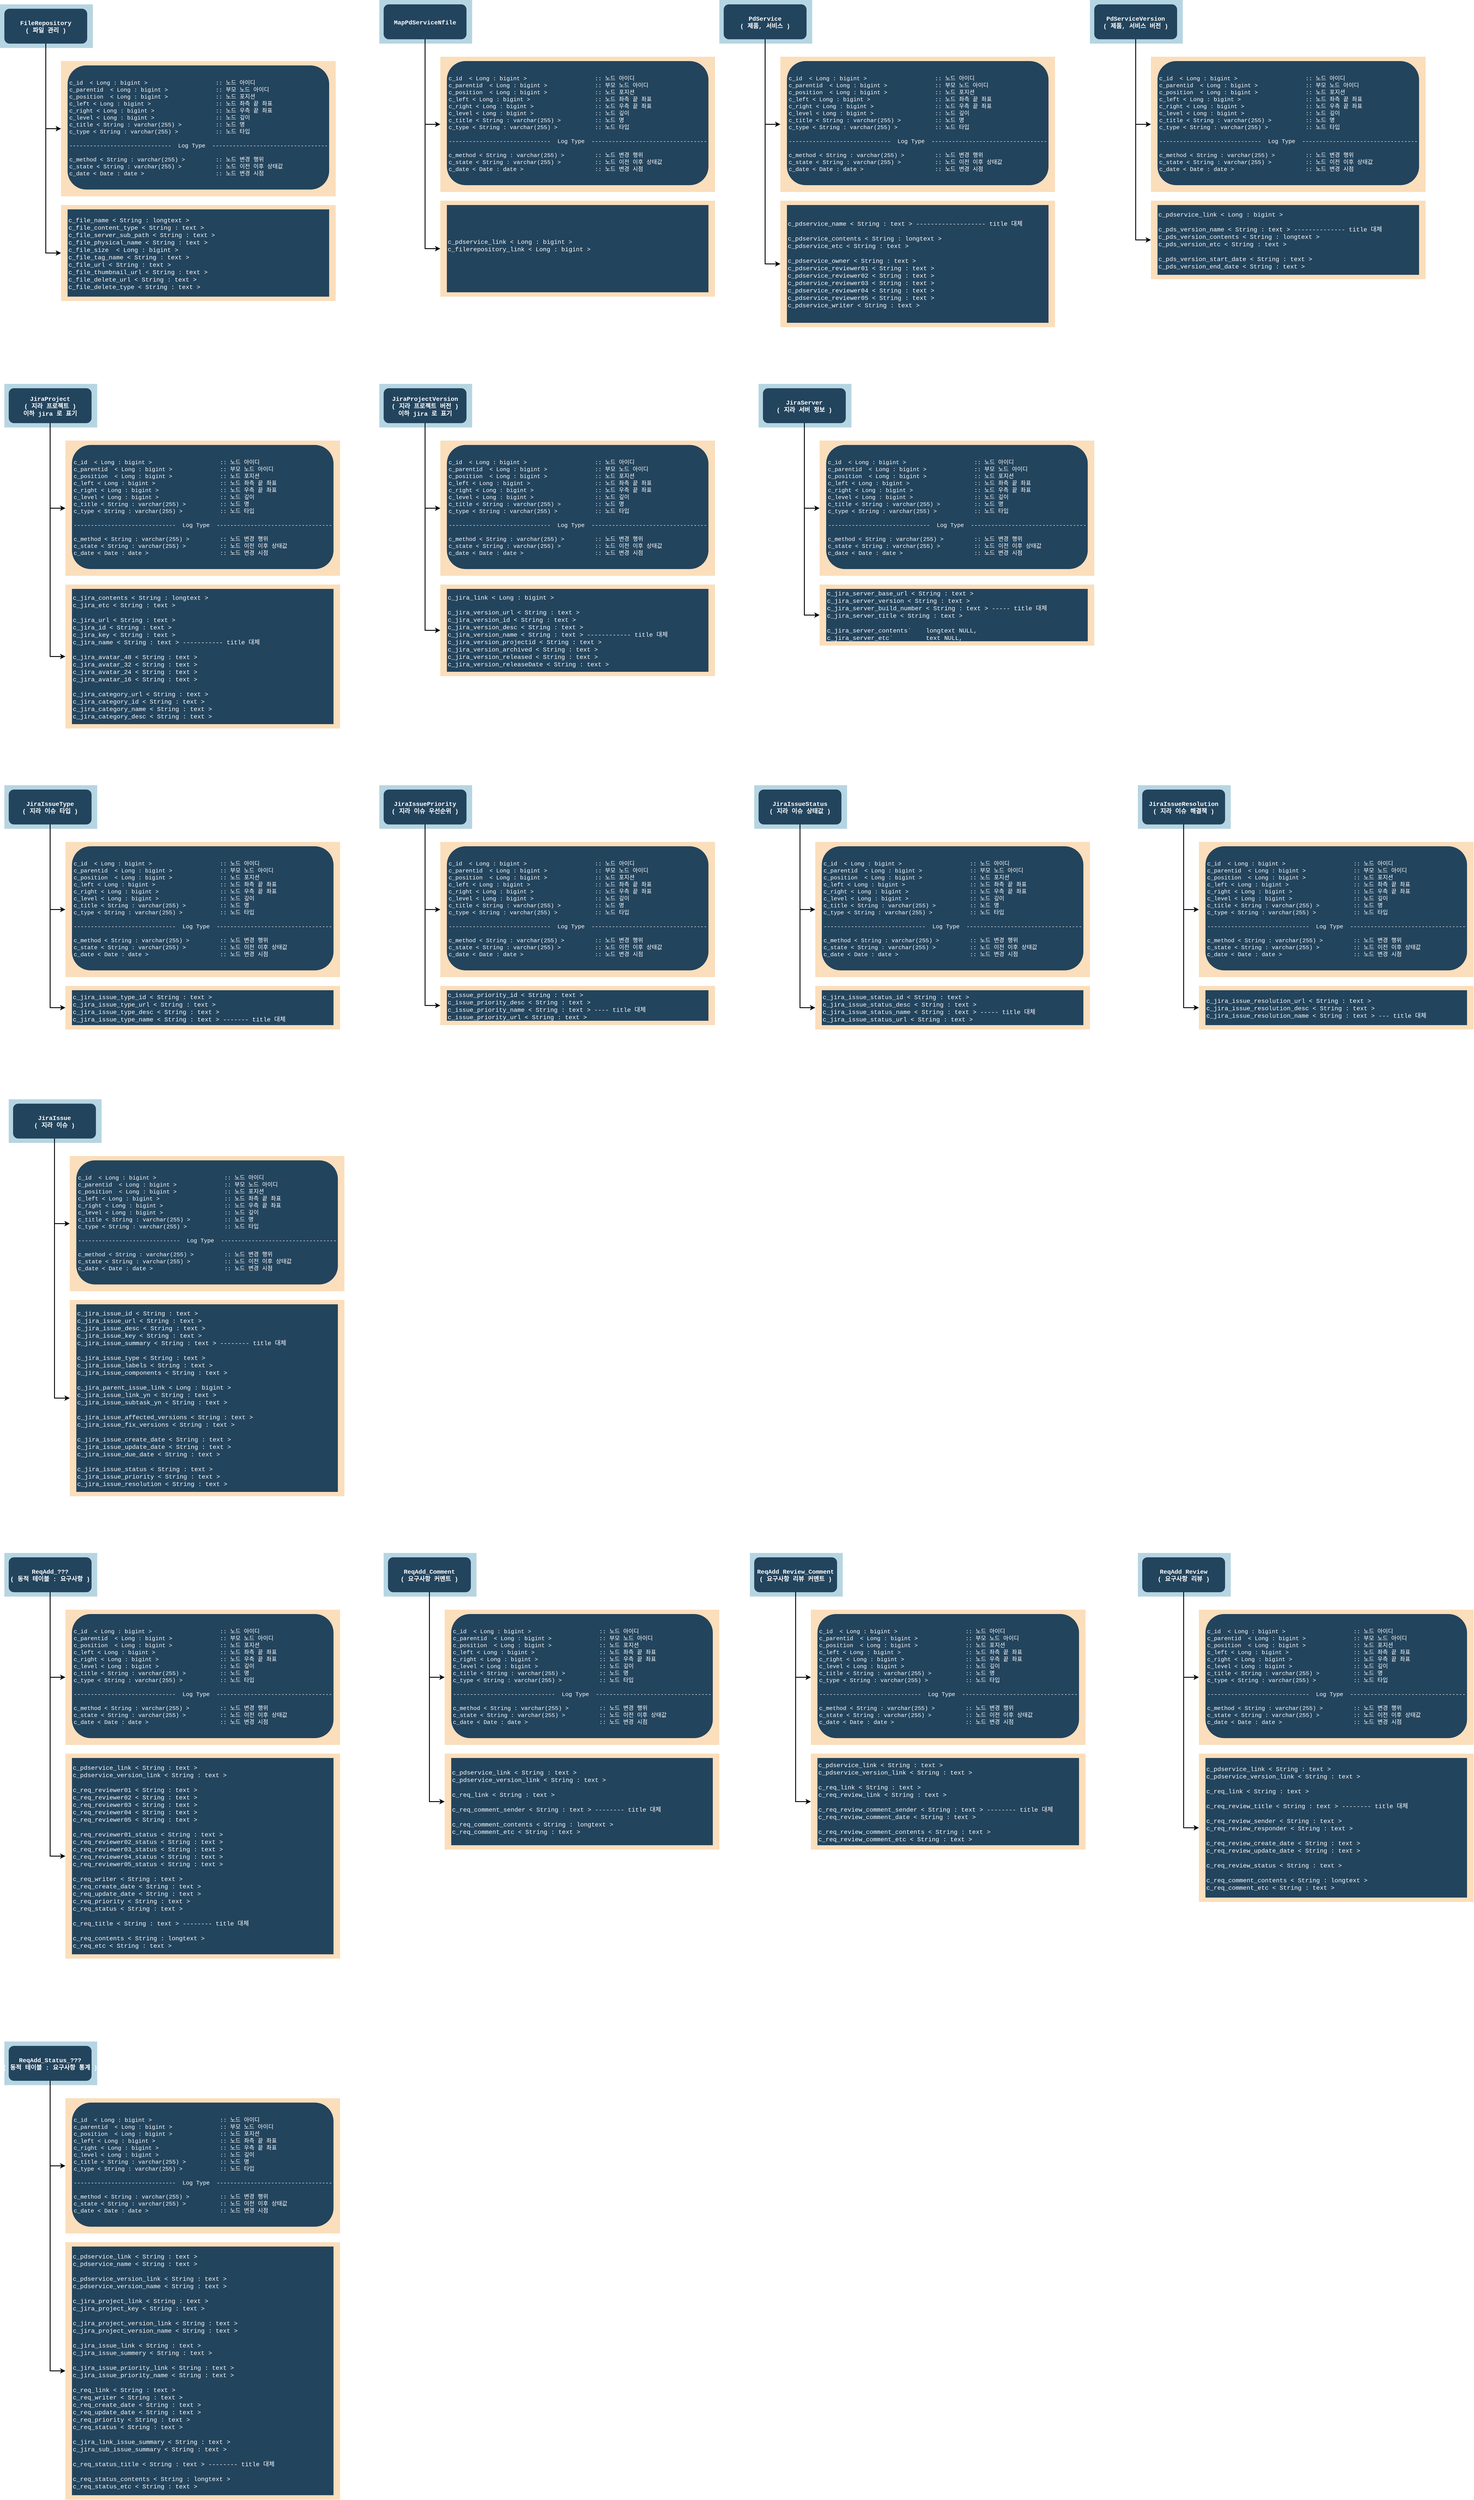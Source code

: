 <mxfile version="20.8.16" type="device"><diagram name="페이지-1" id="RUyc2Q7VVCUn38qS7GnB"><mxGraphModel dx="1899" dy="1319" grid="1" gridSize="10" guides="1" tooltips="1" connect="1" arrows="1" fold="1" page="1" pageScale="1" pageWidth="827" pageHeight="1169" math="0" shadow="0"><root><mxCell id="0"/><mxCell id="1" parent="0"/><mxCell id="3NGBtrKvB-5Wj472oprQ-4" value="" style="fillColor=#10739E;strokeColor=none;opacity=30;fontFamily=Courier New;" parent="1" vertex="1"><mxGeometry x="70" y="210" width="213" height="100" as="geometry"/></mxCell><mxCell id="3NGBtrKvB-5Wj472oprQ-6" value="FileRepository&#10;( 파일 관리 )" style="rounded=1;fillColor=#23445D;gradientColor=none;strokeColor=none;fontColor=#FFFFFF;fontStyle=1;fontFamily=Courier New;fontSize=14" parent="1" vertex="1"><mxGeometry x="80" y="220" width="190" height="80" as="geometry"/></mxCell><mxCell id="3NGBtrKvB-5Wj472oprQ-12" value="" style="edgeStyle=elbowEdgeStyle;elbow=horizontal;strokeWidth=2;rounded=0;fontFamily=Courier New;entryX=0;entryY=0.5;entryDx=0;entryDy=0;" parent="1" source="3NGBtrKvB-5Wj472oprQ-6" target="LiMFixPkiIBG6aPx5YbL-1" edge="1"><mxGeometry x="-50" y="20" width="100" height="100" as="geometry"><mxPoint x="-50" y="120" as="sourcePoint"/><mxPoint x="210" y="487.25" as="targetPoint"/><Array as="points"><mxPoint x="175" y="320"/></Array></mxGeometry></mxCell><mxCell id="3NGBtrKvB-5Wj472oprQ-13" value="" style="edgeStyle=elbowEdgeStyle;elbow=horizontal;strokeWidth=2;rounded=0;fontFamily=Courier New;entryX=0;entryY=0.5;entryDx=0;entryDy=0;" parent="1" source="3NGBtrKvB-5Wj472oprQ-6" target="LiMFixPkiIBG6aPx5YbL-3" edge="1"><mxGeometry x="-50" y="20" width="100" height="100" as="geometry"><mxPoint x="-50" y="120" as="sourcePoint"/><mxPoint x="215" y="710" as="targetPoint"/><Array as="points"><mxPoint x="175" y="360"/></Array></mxGeometry></mxCell><mxCell id="LiMFixPkiIBG6aPx5YbL-1" value="" style="fillColor=#F2931E;strokeColor=none;opacity=30;fontFamily=Courier New;" parent="1" vertex="1"><mxGeometry x="210" y="340" width="630" height="310" as="geometry"/></mxCell><mxCell id="LiMFixPkiIBG6aPx5YbL-2" value="c_id  &lt; Long : bigint &gt;                    :: 노드 아이디&#10;c_parentid  &lt; Long : bigint &gt;              :: 부모 노드 아이디&#10;c_position  &lt; Long : bigint &gt;              :: 노드 포지션&#10;c_left &lt; Long : bigint &gt;                   :: 노드 좌측 끝 좌표&#10;c_right &lt; Long : bigint &gt;                  :: 노드 우측 끝 좌표&#10;c_level &lt; Long : bigint &gt;                  :: 노드 깊이&#10;c_title &lt; String : varchar(255) &gt;          :: 노드 명&#10;c_type &lt; String : varchar(255) &gt;           :: 노드 타입&#10;&#10;------------------------------  Log Type  ----------------------------------&#10;&#10;c_method &lt; String : varchar(255) &gt;         :: 노드 변경 행위&#10;c_state &lt; String : varchar(255) &gt;          :: 노드 이전 이후 상태값&#10;c_date &lt; Date : date &gt;                     :: 노드 변경 시점" style="rounded=1;fillColor=#23445D;gradientColor=none;strokeColor=none;fontColor=#FFFFFF;fontStyle=0;fontFamily=Courier New;fontSize=13;align=left;spacing=4;textDirection=ltr;" parent="1" vertex="1"><mxGeometry x="225" y="350" width="600" height="284.5" as="geometry"/></mxCell><mxCell id="LiMFixPkiIBG6aPx5YbL-3" value="" style="fillColor=#F2931E;strokeColor=none;opacity=30;fontFamily=Courier New;" parent="1" vertex="1"><mxGeometry x="210" y="670" width="630" height="220" as="geometry"/></mxCell><mxCell id="LiMFixPkiIBG6aPx5YbL-4" value="c_file_name &lt; String : longtext &gt;&#10;c_file_content_type &lt; String : text &gt;&#10;c_file_server_sub_path &lt; String : text &gt;&#10;c_file_physical_name &lt; String : text &gt;&#10;c_file_size  &lt; Long : bigint &gt;&#10;c_file_tag_name &lt; String : text &gt;&#10;c_file_url &lt; String : text &gt;&#10;c_file_thumbnail_url &lt; String : text &gt;&#10;c_file_delete_url &lt; String : text &gt;&#10;c_file_delete_type &lt; String : text &gt;" style="rounded=0;fillColor=#23445D;gradientColor=none;strokeColor=none;fontColor=#FFFFFF;fontStyle=0;fontFamily=Courier New;fontSize=14;align=left;" parent="1" vertex="1"><mxGeometry x="225" y="680" width="600" height="200" as="geometry"/></mxCell><mxCell id="LiMFixPkiIBG6aPx5YbL-5" value="" style="fillColor=#10739E;strokeColor=none;opacity=30;fontFamily=Courier New;" parent="1" vertex="1"><mxGeometry x="1720" y="200" width="213" height="100" as="geometry"/></mxCell><mxCell id="LiMFixPkiIBG6aPx5YbL-6" value="PdService&#10;( 제품, 서비스 )" style="rounded=1;fillColor=#23445D;gradientColor=none;strokeColor=none;fontColor=#FFFFFF;fontStyle=1;fontFamily=Courier New;fontSize=14" parent="1" vertex="1"><mxGeometry x="1730" y="210" width="190" height="80" as="geometry"/></mxCell><mxCell id="LiMFixPkiIBG6aPx5YbL-7" value="" style="edgeStyle=elbowEdgeStyle;elbow=horizontal;strokeWidth=2;rounded=0;fontFamily=Courier New;entryX=0;entryY=0.5;entryDx=0;entryDy=0;" parent="1" source="LiMFixPkiIBG6aPx5YbL-6" target="LiMFixPkiIBG6aPx5YbL-9" edge="1"><mxGeometry x="1600" y="10" width="100" height="100" as="geometry"><mxPoint x="1600" y="110" as="sourcePoint"/><mxPoint x="1860" y="477.25" as="targetPoint"/><Array as="points"><mxPoint x="1825" y="310"/></Array></mxGeometry></mxCell><mxCell id="LiMFixPkiIBG6aPx5YbL-8" value="" style="edgeStyle=elbowEdgeStyle;elbow=horizontal;strokeWidth=2;rounded=0;fontFamily=Courier New;entryX=0;entryY=0.5;entryDx=0;entryDy=0;" parent="1" source="LiMFixPkiIBG6aPx5YbL-6" target="LiMFixPkiIBG6aPx5YbL-11" edge="1"><mxGeometry x="1600" y="10" width="100" height="100" as="geometry"><mxPoint x="1600" y="110" as="sourcePoint"/><mxPoint x="1865" y="700" as="targetPoint"/><Array as="points"><mxPoint x="1825" y="350"/></Array></mxGeometry></mxCell><mxCell id="LiMFixPkiIBG6aPx5YbL-9" value="" style="fillColor=#F2931E;strokeColor=none;opacity=30;fontFamily=Courier New;" parent="1" vertex="1"><mxGeometry x="1860" y="330" width="630" height="310" as="geometry"/></mxCell><mxCell id="LiMFixPkiIBG6aPx5YbL-10" value="c_id  &lt; Long : bigint &gt;                    :: 노드 아이디&#10;c_parentid  &lt; Long : bigint &gt;              :: 부모 노드 아이디&#10;c_position  &lt; Long : bigint &gt;              :: 노드 포지션&#10;c_left &lt; Long : bigint &gt;                   :: 노드 좌측 끝 좌표&#10;c_right &lt; Long : bigint &gt;                  :: 노드 우측 끝 좌표&#10;c_level &lt; Long : bigint &gt;                  :: 노드 깊이&#10;c_title &lt; String : varchar(255) &gt;          :: 노드 명&#10;c_type &lt; String : varchar(255) &gt;           :: 노드 타입&#10;&#10;------------------------------  Log Type  ----------------------------------&#10;&#10;c_method &lt; String : varchar(255) &gt;         :: 노드 변경 행위&#10;c_state &lt; String : varchar(255) &gt;          :: 노드 이전 이후 상태값&#10;c_date &lt; Date : date &gt;                     :: 노드 변경 시점" style="rounded=1;fillColor=#23445D;gradientColor=none;strokeColor=none;fontColor=#FFFFFF;fontStyle=0;fontFamily=Courier New;fontSize=13;align=left;spacing=4;textDirection=ltr;" parent="1" vertex="1"><mxGeometry x="1875" y="340" width="600" height="284.5" as="geometry"/></mxCell><mxCell id="LiMFixPkiIBG6aPx5YbL-11" value="" style="fillColor=#F2931E;strokeColor=none;opacity=30;fontFamily=Courier New;" parent="1" vertex="1"><mxGeometry x="1860" y="660" width="630" height="290" as="geometry"/></mxCell><mxCell id="LiMFixPkiIBG6aPx5YbL-12" value="c_pdservice_name &lt; String : text &gt; ------------------- title 대체&#10;&#10;c_pdservice_contents &lt; String : longtext &gt;&#10;c_pdservice_etc &lt; String : text &gt;&#10;&#10;c_pdservice_owner &lt; String : text &gt;&#10;c_pdservice_reviewer01 &lt; String : text &gt;&#10;c_pdservice_reviewer02 &lt; String : text &gt;&#10;c_pdservice_reviewer03 &lt; String : text &gt;&#10;c_pdservice_reviewer04 &lt; String : text &gt;&#10;c_pdservice_reviewer05 &lt; String : text &gt;&#10;c_pdservice_writer &lt; String : text &gt;" style="rounded=0;fillColor=#23445D;gradientColor=none;strokeColor=none;fontColor=#FFFFFF;fontStyle=0;fontFamily=Courier New;fontSize=14;align=left;" parent="1" vertex="1"><mxGeometry x="1875" y="670" width="600" height="270" as="geometry"/></mxCell><mxCell id="LiMFixPkiIBG6aPx5YbL-13" value="" style="fillColor=#10739E;strokeColor=none;opacity=30;fontFamily=Courier New;" parent="1" vertex="1"><mxGeometry x="2570" y="200" width="213" height="100" as="geometry"/></mxCell><mxCell id="LiMFixPkiIBG6aPx5YbL-14" value="PdServiceVersion&#10;( 제품, 서비스 버전 )" style="rounded=1;fillColor=#23445D;gradientColor=none;strokeColor=none;fontColor=#FFFFFF;fontStyle=1;fontFamily=Courier New;fontSize=14" parent="1" vertex="1"><mxGeometry x="2580" y="210" width="190" height="80" as="geometry"/></mxCell><mxCell id="LiMFixPkiIBG6aPx5YbL-15" value="" style="edgeStyle=elbowEdgeStyle;elbow=horizontal;strokeWidth=2;rounded=0;fontFamily=Courier New;entryX=0;entryY=0.5;entryDx=0;entryDy=0;" parent="1" source="LiMFixPkiIBG6aPx5YbL-14" target="LiMFixPkiIBG6aPx5YbL-17" edge="1"><mxGeometry x="2450" y="10" width="100" height="100" as="geometry"><mxPoint x="2450" y="110" as="sourcePoint"/><mxPoint x="2710" y="477.25" as="targetPoint"/><Array as="points"><mxPoint x="2675" y="310"/></Array></mxGeometry></mxCell><mxCell id="LiMFixPkiIBG6aPx5YbL-16" value="" style="edgeStyle=elbowEdgeStyle;elbow=horizontal;strokeWidth=2;rounded=0;fontFamily=Courier New;entryX=0;entryY=0.5;entryDx=0;entryDy=0;" parent="1" source="LiMFixPkiIBG6aPx5YbL-14" target="LiMFixPkiIBG6aPx5YbL-19" edge="1"><mxGeometry x="2450" y="10" width="100" height="100" as="geometry"><mxPoint x="2450" y="110" as="sourcePoint"/><mxPoint x="2715" y="700" as="targetPoint"/><Array as="points"><mxPoint x="2675" y="350"/></Array></mxGeometry></mxCell><mxCell id="LiMFixPkiIBG6aPx5YbL-17" value="" style="fillColor=#F2931E;strokeColor=none;opacity=30;fontFamily=Courier New;" parent="1" vertex="1"><mxGeometry x="2710" y="330" width="630" height="310" as="geometry"/></mxCell><mxCell id="LiMFixPkiIBG6aPx5YbL-18" value="c_id  &lt; Long : bigint &gt;                    :: 노드 아이디&#10;c_parentid  &lt; Long : bigint &gt;              :: 부모 노드 아이디&#10;c_position  &lt; Long : bigint &gt;              :: 노드 포지션&#10;c_left &lt; Long : bigint &gt;                   :: 노드 좌측 끝 좌표&#10;c_right &lt; Long : bigint &gt;                  :: 노드 우측 끝 좌표&#10;c_level &lt; Long : bigint &gt;                  :: 노드 깊이&#10;c_title &lt; String : varchar(255) &gt;          :: 노드 명&#10;c_type &lt; String : varchar(255) &gt;           :: 노드 타입&#10;&#10;------------------------------  Log Type  ----------------------------------&#10;&#10;c_method &lt; String : varchar(255) &gt;         :: 노드 변경 행위&#10;c_state &lt; String : varchar(255) &gt;          :: 노드 이전 이후 상태값&#10;c_date &lt; Date : date &gt;                     :: 노드 변경 시점" style="rounded=1;fillColor=#23445D;gradientColor=none;strokeColor=none;fontColor=#FFFFFF;fontStyle=0;fontFamily=Courier New;fontSize=13;align=left;spacing=4;textDirection=ltr;" parent="1" vertex="1"><mxGeometry x="2725" y="340" width="600" height="284.5" as="geometry"/></mxCell><mxCell id="LiMFixPkiIBG6aPx5YbL-19" value="" style="fillColor=#F2931E;strokeColor=none;opacity=30;fontFamily=Courier New;" parent="1" vertex="1"><mxGeometry x="2710" y="660" width="630" height="180" as="geometry"/></mxCell><mxCell id="LiMFixPkiIBG6aPx5YbL-20" value="c_pdservice_link &lt; Long : bigint &gt;&#10;&#10;c_pds_version_name &lt; String : text &gt; -------------- title 대체&#10;c_pds_version_contents &lt; String : longtext &gt;&#10;c_pds_version_etc &lt; String : text &gt;&#10;&#10;c_pds_version_start_date &lt; String : text &gt;&#10;c_pds_version_end_date &lt; String : text &gt;" style="rounded=0;fillColor=#23445D;gradientColor=none;strokeColor=none;fontColor=#FFFFFF;fontStyle=0;fontFamily=Courier New;fontSize=14;align=left;" parent="1" vertex="1"><mxGeometry x="2725" y="670" width="600" height="160" as="geometry"/></mxCell><mxCell id="LiMFixPkiIBG6aPx5YbL-21" value="" style="fillColor=#10739E;strokeColor=none;opacity=30;fontFamily=Courier New;" parent="1" vertex="1"><mxGeometry x="80" y="1080" width="213" height="100" as="geometry"/></mxCell><mxCell id="LiMFixPkiIBG6aPx5YbL-22" value="JiraProject&#10;( 지라 프로젝트 )&#10;이하 jira 로 표기" style="rounded=1;fillColor=#23445D;gradientColor=none;strokeColor=none;fontColor=#FFFFFF;fontStyle=1;fontFamily=Courier New;fontSize=14" parent="1" vertex="1"><mxGeometry x="90" y="1090" width="190" height="80" as="geometry"/></mxCell><mxCell id="LiMFixPkiIBG6aPx5YbL-23" value="" style="edgeStyle=elbowEdgeStyle;elbow=horizontal;strokeWidth=2;rounded=0;fontFamily=Courier New;entryX=0;entryY=0.5;entryDx=0;entryDy=0;" parent="1" source="LiMFixPkiIBG6aPx5YbL-22" target="LiMFixPkiIBG6aPx5YbL-25" edge="1"><mxGeometry x="-40" y="890" width="100" height="100" as="geometry"><mxPoint x="-40" y="990" as="sourcePoint"/><mxPoint x="220" y="1357.25" as="targetPoint"/><Array as="points"><mxPoint x="185" y="1190"/></Array></mxGeometry></mxCell><mxCell id="LiMFixPkiIBG6aPx5YbL-24" value="" style="edgeStyle=elbowEdgeStyle;elbow=horizontal;strokeWidth=2;rounded=0;fontFamily=Courier New;entryX=0;entryY=0.5;entryDx=0;entryDy=0;" parent="1" source="LiMFixPkiIBG6aPx5YbL-22" target="LiMFixPkiIBG6aPx5YbL-27" edge="1"><mxGeometry x="-40" y="890" width="100" height="100" as="geometry"><mxPoint x="-40" y="990" as="sourcePoint"/><mxPoint x="225" y="1580" as="targetPoint"/><Array as="points"><mxPoint x="185" y="1230"/></Array></mxGeometry></mxCell><mxCell id="LiMFixPkiIBG6aPx5YbL-25" value="" style="fillColor=#F2931E;strokeColor=none;opacity=30;fontFamily=Courier New;" parent="1" vertex="1"><mxGeometry x="220" y="1210" width="630" height="310" as="geometry"/></mxCell><mxCell id="LiMFixPkiIBG6aPx5YbL-26" value="c_id  &lt; Long : bigint &gt;                    :: 노드 아이디&#10;c_parentid  &lt; Long : bigint &gt;              :: 부모 노드 아이디&#10;c_position  &lt; Long : bigint &gt;              :: 노드 포지션&#10;c_left &lt; Long : bigint &gt;                   :: 노드 좌측 끝 좌표&#10;c_right &lt; Long : bigint &gt;                  :: 노드 우측 끝 좌표&#10;c_level &lt; Long : bigint &gt;                  :: 노드 깊이&#10;c_title &lt; String : varchar(255) &gt;          :: 노드 명&#10;c_type &lt; String : varchar(255) &gt;           :: 노드 타입&#10;&#10;------------------------------  Log Type  ----------------------------------&#10;&#10;c_method &lt; String : varchar(255) &gt;         :: 노드 변경 행위&#10;c_state &lt; String : varchar(255) &gt;          :: 노드 이전 이후 상태값&#10;c_date &lt; Date : date &gt;                     :: 노드 변경 시점" style="rounded=1;fillColor=#23445D;gradientColor=none;strokeColor=none;fontColor=#FFFFFF;fontStyle=0;fontFamily=Courier New;fontSize=13;align=left;spacing=4;textDirection=ltr;" parent="1" vertex="1"><mxGeometry x="235" y="1220" width="600" height="284.5" as="geometry"/></mxCell><mxCell id="LiMFixPkiIBG6aPx5YbL-27" value="" style="fillColor=#F2931E;strokeColor=none;opacity=30;fontFamily=Courier New;" parent="1" vertex="1"><mxGeometry x="220" y="1540" width="630" height="330" as="geometry"/></mxCell><mxCell id="LiMFixPkiIBG6aPx5YbL-28" value="c_jira_contents &lt; String : longtext &gt;&#10;c_jira_etc &lt; String : text &gt;&#10;&#10;c_jira_url &lt; String : text &gt;&#10;c_jira_id &lt; String : text &gt;  &#10;c_jira_key &lt; String : text &gt;&#10;c_jira_name &lt; String : text &gt; ----------- title 대체&#10;&#10;c_jira_avatar_48 &lt; String : text &gt;&#10;c_jira_avatar_32 &lt; String : text &gt;&#10;c_jira_avatar_24 &lt; String : text &gt;&#10;c_jira_avatar_16 &lt; String : text &gt;&#10;&#10;c_jira_category_url &lt; String : text &gt;&#10;c_jira_category_id &lt; String : text &gt;&#10;c_jira_category_name &lt; String : text &gt;&#10;c_jira_category_desc &lt; String : text &gt;" style="rounded=0;fillColor=#23445D;gradientColor=none;strokeColor=none;fontColor=#FFFFFF;fontStyle=0;fontFamily=Courier New;fontSize=14;align=left;" parent="1" vertex="1"><mxGeometry x="235" y="1550" width="600" height="310" as="geometry"/></mxCell><mxCell id="LiMFixPkiIBG6aPx5YbL-29" value="" style="fillColor=#10739E;strokeColor=none;opacity=30;fontFamily=Courier New;" parent="1" vertex="1"><mxGeometry x="940" y="1080" width="213" height="100" as="geometry"/></mxCell><mxCell id="LiMFixPkiIBG6aPx5YbL-30" value="JiraProjectVersion&#10;( 지라 프로젝트 버전 )&#10;이하 jira 로 표기" style="rounded=1;fillColor=#23445D;gradientColor=none;strokeColor=none;fontColor=#FFFFFF;fontStyle=1;fontFamily=Courier New;fontSize=14" parent="1" vertex="1"><mxGeometry x="950" y="1090" width="190" height="80" as="geometry"/></mxCell><mxCell id="LiMFixPkiIBG6aPx5YbL-31" value="" style="edgeStyle=elbowEdgeStyle;elbow=horizontal;strokeWidth=2;rounded=0;fontFamily=Courier New;entryX=0;entryY=0.5;entryDx=0;entryDy=0;" parent="1" source="LiMFixPkiIBG6aPx5YbL-30" target="LiMFixPkiIBG6aPx5YbL-33" edge="1"><mxGeometry x="820" y="890" width="100" height="100" as="geometry"><mxPoint x="820" y="990" as="sourcePoint"/><mxPoint x="1080" y="1357.25" as="targetPoint"/><Array as="points"><mxPoint x="1045" y="1190"/></Array></mxGeometry></mxCell><mxCell id="LiMFixPkiIBG6aPx5YbL-32" value="" style="edgeStyle=elbowEdgeStyle;elbow=horizontal;strokeWidth=2;rounded=0;fontFamily=Courier New;entryX=0;entryY=0.5;entryDx=0;entryDy=0;" parent="1" source="LiMFixPkiIBG6aPx5YbL-30" target="LiMFixPkiIBG6aPx5YbL-35" edge="1"><mxGeometry x="820" y="890" width="100" height="100" as="geometry"><mxPoint x="820" y="990" as="sourcePoint"/><mxPoint x="1085" y="1580" as="targetPoint"/><Array as="points"><mxPoint x="1045" y="1230"/></Array></mxGeometry></mxCell><mxCell id="LiMFixPkiIBG6aPx5YbL-33" value="" style="fillColor=#F2931E;strokeColor=none;opacity=30;fontFamily=Courier New;" parent="1" vertex="1"><mxGeometry x="1080" y="1210" width="630" height="310" as="geometry"/></mxCell><mxCell id="LiMFixPkiIBG6aPx5YbL-34" value="c_id  &lt; Long : bigint &gt;                    :: 노드 아이디&#10;c_parentid  &lt; Long : bigint &gt;              :: 부모 노드 아이디&#10;c_position  &lt; Long : bigint &gt;              :: 노드 포지션&#10;c_left &lt; Long : bigint &gt;                   :: 노드 좌측 끝 좌표&#10;c_right &lt; Long : bigint &gt;                  :: 노드 우측 끝 좌표&#10;c_level &lt; Long : bigint &gt;                  :: 노드 깊이&#10;c_title &lt; String : varchar(255) &gt;          :: 노드 명&#10;c_type &lt; String : varchar(255) &gt;           :: 노드 타입&#10;&#10;------------------------------  Log Type  ----------------------------------&#10;&#10;c_method &lt; String : varchar(255) &gt;         :: 노드 변경 행위&#10;c_state &lt; String : varchar(255) &gt;          :: 노드 이전 이후 상태값&#10;c_date &lt; Date : date &gt;                     :: 노드 변경 시점" style="rounded=1;fillColor=#23445D;gradientColor=none;strokeColor=none;fontColor=#FFFFFF;fontStyle=0;fontFamily=Courier New;fontSize=13;align=left;spacing=4;textDirection=ltr;" parent="1" vertex="1"><mxGeometry x="1095" y="1220" width="600" height="284.5" as="geometry"/></mxCell><mxCell id="LiMFixPkiIBG6aPx5YbL-35" value="" style="fillColor=#F2931E;strokeColor=none;opacity=30;fontFamily=Courier New;" parent="1" vertex="1"><mxGeometry x="1080" y="1540" width="630" height="210" as="geometry"/></mxCell><mxCell id="LiMFixPkiIBG6aPx5YbL-36" value="c_jira_link &lt; Long : bigint &gt;&#10;&#10;c_jira_version_url &lt; String : text &gt;&#10;c_jira_version_id &lt; String : text &gt;&#10;c_jira_version_desc &lt; String : text &gt;&#10;c_jira_version_name &lt; String : text &gt; ------------ title 대체&#10;c_jira_version_projectid &lt; String : text &gt;&#10;c_jira_version_archived &lt; String : text &gt;&#10;c_jira_version_released &lt; String : text &gt;&#10;c_jira_version_releaseDate &lt; String : text &gt;" style="rounded=0;fillColor=#23445D;gradientColor=none;strokeColor=none;fontColor=#FFFFFF;fontStyle=0;fontFamily=Courier New;fontSize=14;align=left;" parent="1" vertex="1"><mxGeometry x="1095" y="1550" width="600" height="190" as="geometry"/></mxCell><mxCell id="LiMFixPkiIBG6aPx5YbL-39" value="" style="fillColor=#10739E;strokeColor=none;opacity=30;fontFamily=Courier New;" parent="1" vertex="1"><mxGeometry x="80" y="2000" width="213" height="100" as="geometry"/></mxCell><mxCell id="LiMFixPkiIBG6aPx5YbL-40" value="JiraIssueType&#10;( 지라 이슈 타입 )" style="rounded=1;fillColor=#23445D;gradientColor=none;strokeColor=none;fontColor=#FFFFFF;fontStyle=1;fontFamily=Courier New;fontSize=14" parent="1" vertex="1"><mxGeometry x="90" y="2010" width="190" height="80" as="geometry"/></mxCell><mxCell id="LiMFixPkiIBG6aPx5YbL-41" value="" style="edgeStyle=elbowEdgeStyle;elbow=horizontal;strokeWidth=2;rounded=0;fontFamily=Courier New;entryX=0;entryY=0.5;entryDx=0;entryDy=0;" parent="1" source="LiMFixPkiIBG6aPx5YbL-40" target="LiMFixPkiIBG6aPx5YbL-43" edge="1"><mxGeometry x="-40" y="1810" width="100" height="100" as="geometry"><mxPoint x="-40" y="1910" as="sourcePoint"/><mxPoint x="220" y="2277.25" as="targetPoint"/><Array as="points"><mxPoint x="185" y="2110"/></Array></mxGeometry></mxCell><mxCell id="LiMFixPkiIBG6aPx5YbL-42" value="" style="edgeStyle=elbowEdgeStyle;elbow=horizontal;strokeWidth=2;rounded=0;fontFamily=Courier New;entryX=0;entryY=0.5;entryDx=0;entryDy=0;" parent="1" source="LiMFixPkiIBG6aPx5YbL-40" target="LiMFixPkiIBG6aPx5YbL-45" edge="1"><mxGeometry x="-40" y="1810" width="100" height="100" as="geometry"><mxPoint x="-40" y="1910" as="sourcePoint"/><mxPoint x="225" y="2500" as="targetPoint"/><Array as="points"><mxPoint x="185" y="2150"/></Array></mxGeometry></mxCell><mxCell id="LiMFixPkiIBG6aPx5YbL-43" value="" style="fillColor=#F2931E;strokeColor=none;opacity=30;fontFamily=Courier New;" parent="1" vertex="1"><mxGeometry x="220" y="2130" width="630" height="310" as="geometry"/></mxCell><mxCell id="LiMFixPkiIBG6aPx5YbL-44" value="c_id  &lt; Long : bigint &gt;                    :: 노드 아이디&#10;c_parentid  &lt; Long : bigint &gt;              :: 부모 노드 아이디&#10;c_position  &lt; Long : bigint &gt;              :: 노드 포지션&#10;c_left &lt; Long : bigint &gt;                   :: 노드 좌측 끝 좌표&#10;c_right &lt; Long : bigint &gt;                  :: 노드 우측 끝 좌표&#10;c_level &lt; Long : bigint &gt;                  :: 노드 깊이&#10;c_title &lt; String : varchar(255) &gt;          :: 노드 명&#10;c_type &lt; String : varchar(255) &gt;           :: 노드 타입&#10;&#10;------------------------------  Log Type  ----------------------------------&#10;&#10;c_method &lt; String : varchar(255) &gt;         :: 노드 변경 행위&#10;c_state &lt; String : varchar(255) &gt;          :: 노드 이전 이후 상태값&#10;c_date &lt; Date : date &gt;                     :: 노드 변경 시점" style="rounded=1;fillColor=#23445D;gradientColor=none;strokeColor=none;fontColor=#FFFFFF;fontStyle=0;fontFamily=Courier New;fontSize=13;align=left;spacing=4;textDirection=ltr;" parent="1" vertex="1"><mxGeometry x="235" y="2140" width="600" height="284.5" as="geometry"/></mxCell><mxCell id="LiMFixPkiIBG6aPx5YbL-45" value="" style="fillColor=#F2931E;strokeColor=none;opacity=30;fontFamily=Courier New;" parent="1" vertex="1"><mxGeometry x="220" y="2460" width="630" height="100" as="geometry"/></mxCell><mxCell id="LiMFixPkiIBG6aPx5YbL-46" value="c_jira_issue_type_id &lt; String : text &gt;&#10;c_jira_issue_type_url &lt; String : text &gt;&#10;c_jira_issue_type_desc &lt; String : text &gt;&#10;c_jira_issue_type_name &lt; String : text &gt; ------- title 대체" style="rounded=0;fillColor=#23445D;gradientColor=none;strokeColor=none;fontColor=#FFFFFF;fontStyle=0;fontFamily=Courier New;fontSize=14;align=left;" parent="1" vertex="1"><mxGeometry x="235" y="2470" width="600" height="80" as="geometry"/></mxCell><mxCell id="LiMFixPkiIBG6aPx5YbL-47" value="" style="fillColor=#10739E;strokeColor=none;opacity=30;fontFamily=Courier New;" parent="1" vertex="1"><mxGeometry x="940" y="2000" width="213" height="100" as="geometry"/></mxCell><mxCell id="LiMFixPkiIBG6aPx5YbL-48" value="JiraIssuePriority&#10;( 지라 이슈 우선순위 )" style="rounded=1;fillColor=#23445D;gradientColor=none;strokeColor=none;fontColor=#FFFFFF;fontStyle=1;fontFamily=Courier New;fontSize=14" parent="1" vertex="1"><mxGeometry x="950" y="2010" width="190" height="80" as="geometry"/></mxCell><mxCell id="LiMFixPkiIBG6aPx5YbL-49" value="" style="edgeStyle=elbowEdgeStyle;elbow=horizontal;strokeWidth=2;rounded=0;fontFamily=Courier New;entryX=0;entryY=0.5;entryDx=0;entryDy=0;" parent="1" source="LiMFixPkiIBG6aPx5YbL-48" target="LiMFixPkiIBG6aPx5YbL-51" edge="1"><mxGeometry x="820" y="1810" width="100" height="100" as="geometry"><mxPoint x="820" y="1910" as="sourcePoint"/><mxPoint x="1080" y="2277.25" as="targetPoint"/><Array as="points"><mxPoint x="1045" y="2110"/></Array></mxGeometry></mxCell><mxCell id="LiMFixPkiIBG6aPx5YbL-50" value="" style="edgeStyle=elbowEdgeStyle;elbow=horizontal;strokeWidth=2;rounded=0;fontFamily=Courier New;entryX=0;entryY=0.5;entryDx=0;entryDy=0;" parent="1" source="LiMFixPkiIBG6aPx5YbL-48" target="LiMFixPkiIBG6aPx5YbL-53" edge="1"><mxGeometry x="820" y="1810" width="100" height="100" as="geometry"><mxPoint x="820" y="1910" as="sourcePoint"/><mxPoint x="1085" y="2500" as="targetPoint"/><Array as="points"><mxPoint x="1045" y="2150"/></Array></mxGeometry></mxCell><mxCell id="LiMFixPkiIBG6aPx5YbL-51" value="" style="fillColor=#F2931E;strokeColor=none;opacity=30;fontFamily=Courier New;" parent="1" vertex="1"><mxGeometry x="1080" y="2130" width="630" height="310" as="geometry"/></mxCell><mxCell id="LiMFixPkiIBG6aPx5YbL-52" value="c_id  &lt; Long : bigint &gt;                    :: 노드 아이디&#10;c_parentid  &lt; Long : bigint &gt;              :: 부모 노드 아이디&#10;c_position  &lt; Long : bigint &gt;              :: 노드 포지션&#10;c_left &lt; Long : bigint &gt;                   :: 노드 좌측 끝 좌표&#10;c_right &lt; Long : bigint &gt;                  :: 노드 우측 끝 좌표&#10;c_level &lt; Long : bigint &gt;                  :: 노드 깊이&#10;c_title &lt; String : varchar(255) &gt;          :: 노드 명&#10;c_type &lt; String : varchar(255) &gt;           :: 노드 타입&#10;&#10;------------------------------  Log Type  ----------------------------------&#10;&#10;c_method &lt; String : varchar(255) &gt;         :: 노드 변경 행위&#10;c_state &lt; String : varchar(255) &gt;          :: 노드 이전 이후 상태값&#10;c_date &lt; Date : date &gt;                     :: 노드 변경 시점" style="rounded=1;fillColor=#23445D;gradientColor=none;strokeColor=none;fontColor=#FFFFFF;fontStyle=0;fontFamily=Courier New;fontSize=13;align=left;spacing=4;textDirection=ltr;" parent="1" vertex="1"><mxGeometry x="1095" y="2140" width="600" height="284.5" as="geometry"/></mxCell><mxCell id="LiMFixPkiIBG6aPx5YbL-53" value="" style="fillColor=#F2931E;strokeColor=none;opacity=30;fontFamily=Courier New;" parent="1" vertex="1"><mxGeometry x="1080" y="2460" width="630" height="90" as="geometry"/></mxCell><mxCell id="LiMFixPkiIBG6aPx5YbL-54" value="c_issue_priority_id &lt; String : text &gt;&#10;c_issue_priority_desc &lt; String : text &gt;&#10;c_issue_priority_name &lt; String : text &gt; ---- title 대체&#10;c_issue_priority_url &lt; String : text &gt;" style="rounded=0;fillColor=#23445D;gradientColor=none;strokeColor=none;fontColor=#FFFFFF;fontStyle=0;fontFamily=Courier New;fontSize=14;align=left;" parent="1" vertex="1"><mxGeometry x="1095" y="2470" width="600" height="70" as="geometry"/></mxCell><mxCell id="LiMFixPkiIBG6aPx5YbL-55" value="" style="fillColor=#10739E;strokeColor=none;opacity=30;fontFamily=Courier New;" parent="1" vertex="1"><mxGeometry x="90" y="2720" width="213" height="100" as="geometry"/></mxCell><mxCell id="LiMFixPkiIBG6aPx5YbL-56" value="JiraIssue&#10;( 지라 이슈 )" style="rounded=1;fillColor=#23445D;gradientColor=none;strokeColor=none;fontColor=#FFFFFF;fontStyle=1;fontFamily=Courier New;fontSize=14" parent="1" vertex="1"><mxGeometry x="100" y="2730" width="190" height="80" as="geometry"/></mxCell><mxCell id="LiMFixPkiIBG6aPx5YbL-57" value="" style="edgeStyle=elbowEdgeStyle;elbow=horizontal;strokeWidth=2;rounded=0;fontFamily=Courier New;entryX=0;entryY=0.5;entryDx=0;entryDy=0;" parent="1" source="LiMFixPkiIBG6aPx5YbL-56" target="LiMFixPkiIBG6aPx5YbL-59" edge="1"><mxGeometry x="-30" y="2530" width="100" height="100" as="geometry"><mxPoint x="-30" y="2630" as="sourcePoint"/><mxPoint x="230" y="2997.25" as="targetPoint"/><Array as="points"><mxPoint x="195" y="2830"/></Array></mxGeometry></mxCell><mxCell id="LiMFixPkiIBG6aPx5YbL-58" value="" style="edgeStyle=elbowEdgeStyle;elbow=horizontal;strokeWidth=2;rounded=0;fontFamily=Courier New;entryX=0;entryY=0.5;entryDx=0;entryDy=0;" parent="1" source="LiMFixPkiIBG6aPx5YbL-56" target="LiMFixPkiIBG6aPx5YbL-61" edge="1"><mxGeometry x="-30" y="2530" width="100" height="100" as="geometry"><mxPoint x="-30" y="2630" as="sourcePoint"/><mxPoint x="235" y="3220" as="targetPoint"/><Array as="points"><mxPoint x="195" y="2870"/></Array></mxGeometry></mxCell><mxCell id="LiMFixPkiIBG6aPx5YbL-59" value="" style="fillColor=#F2931E;strokeColor=none;opacity=30;fontFamily=Courier New;" parent="1" vertex="1"><mxGeometry x="230" y="2850" width="630" height="310" as="geometry"/></mxCell><mxCell id="LiMFixPkiIBG6aPx5YbL-60" value="c_id  &lt; Long : bigint &gt;                    :: 노드 아이디&#10;c_parentid  &lt; Long : bigint &gt;              :: 부모 노드 아이디&#10;c_position  &lt; Long : bigint &gt;              :: 노드 포지션&#10;c_left &lt; Long : bigint &gt;                   :: 노드 좌측 끝 좌표&#10;c_right &lt; Long : bigint &gt;                  :: 노드 우측 끝 좌표&#10;c_level &lt; Long : bigint &gt;                  :: 노드 깊이&#10;c_title &lt; String : varchar(255) &gt;          :: 노드 명&#10;c_type &lt; String : varchar(255) &gt;           :: 노드 타입&#10;&#10;------------------------------  Log Type  ----------------------------------&#10;&#10;c_method &lt; String : varchar(255) &gt;         :: 노드 변경 행위&#10;c_state &lt; String : varchar(255) &gt;          :: 노드 이전 이후 상태값&#10;c_date &lt; Date : date &gt;                     :: 노드 변경 시점" style="rounded=1;fillColor=#23445D;gradientColor=none;strokeColor=none;fontColor=#FFFFFF;fontStyle=0;fontFamily=Courier New;fontSize=13;align=left;spacing=4;textDirection=ltr;" parent="1" vertex="1"><mxGeometry x="245" y="2860" width="600" height="284.5" as="geometry"/></mxCell><mxCell id="LiMFixPkiIBG6aPx5YbL-61" value="" style="fillColor=#F2931E;strokeColor=none;opacity=30;fontFamily=Courier New;" parent="1" vertex="1"><mxGeometry x="230" y="3180" width="630" height="450" as="geometry"/></mxCell><mxCell id="LiMFixPkiIBG6aPx5YbL-62" value="c_jira_issue_id &lt; String : text &gt;&#10;c_jira_issue_url &lt; String : text &gt;&#10;c_jira_issue_desc &lt; String : text &gt;&#10;c_jira_issue_key &lt; String : text &gt;&#10;c_jira_issue_summary &lt; String : text &gt; -------- title 대체&#10;&#10;c_jira_issue_type &lt; String : text &gt;&#10;c_jira_issue_labels &lt; String : text &gt;&#10;c_jira_issue_components &lt; String : text &gt;&#10;&#10;c_jira_parent_issue_link &lt; Long : bigint &gt;&#10;c_jira_issue_link_yn &lt; String : text &gt;&#10;c_jira_issue_subtask_yn &lt; String : text &gt;&#10;&#10;c_jira_issue_affected_versions &lt; String : text &gt;&#10;c_jira_issue_fix_versions &lt; String : text &gt;&#10;&#10;c_jira_issue_create_date &lt; String : text &gt;&#10;c_jira_issue_update_date &lt; String : text &gt;&#10;c_jira_issue_due_date &lt; String : text &gt;&#10;&#10;c_jira_issue_status &lt; String : text &gt;&#10;c_jira_issue_priority &lt; String : text &gt;&#10;c_jira_issue_resolution &lt; String : text &gt;" style="rounded=0;fillColor=#23445D;gradientColor=none;strokeColor=none;fontColor=#FFFFFF;fontStyle=0;fontFamily=Courier New;fontSize=14;align=left;" parent="1" vertex="1"><mxGeometry x="245" y="3190" width="600" height="430" as="geometry"/></mxCell><mxCell id="3cFGYeoADGrw-ge5swGt-1" value="" style="fillColor=#10739E;strokeColor=none;opacity=30;fontFamily=Courier New;" parent="1" vertex="1"><mxGeometry x="1800" y="2000" width="213" height="100" as="geometry"/></mxCell><mxCell id="3cFGYeoADGrw-ge5swGt-2" value="JiraIssueStatus&#10;( 지라 이슈 상태값 )" style="rounded=1;fillColor=#23445D;gradientColor=none;strokeColor=none;fontColor=#FFFFFF;fontStyle=1;fontFamily=Courier New;fontSize=14" parent="1" vertex="1"><mxGeometry x="1810" y="2010" width="190" height="80" as="geometry"/></mxCell><mxCell id="3cFGYeoADGrw-ge5swGt-3" value="" style="edgeStyle=elbowEdgeStyle;elbow=horizontal;strokeWidth=2;rounded=0;fontFamily=Courier New;entryX=0;entryY=0.5;entryDx=0;entryDy=0;" parent="1" source="3cFGYeoADGrw-ge5swGt-2" target="3cFGYeoADGrw-ge5swGt-5" edge="1"><mxGeometry x="1680" y="1810" width="100" height="100" as="geometry"><mxPoint x="1680" y="1910" as="sourcePoint"/><mxPoint x="1940" y="2277.25" as="targetPoint"/><Array as="points"><mxPoint x="1905" y="2110"/></Array></mxGeometry></mxCell><mxCell id="3cFGYeoADGrw-ge5swGt-4" value="" style="edgeStyle=elbowEdgeStyle;elbow=horizontal;strokeWidth=2;rounded=0;fontFamily=Courier New;entryX=0;entryY=0.5;entryDx=0;entryDy=0;" parent="1" source="3cFGYeoADGrw-ge5swGt-2" target="3cFGYeoADGrw-ge5swGt-7" edge="1"><mxGeometry x="1680" y="1810" width="100" height="100" as="geometry"><mxPoint x="1680" y="1910" as="sourcePoint"/><mxPoint x="1945" y="2500" as="targetPoint"/><Array as="points"><mxPoint x="1905" y="2150"/></Array></mxGeometry></mxCell><mxCell id="3cFGYeoADGrw-ge5swGt-5" value="" style="fillColor=#F2931E;strokeColor=none;opacity=30;fontFamily=Courier New;" parent="1" vertex="1"><mxGeometry x="1940" y="2130" width="630" height="310" as="geometry"/></mxCell><mxCell id="3cFGYeoADGrw-ge5swGt-6" value="c_id  &lt; Long : bigint &gt;                    :: 노드 아이디&#10;c_parentid  &lt; Long : bigint &gt;              :: 부모 노드 아이디&#10;c_position  &lt; Long : bigint &gt;              :: 노드 포지션&#10;c_left &lt; Long : bigint &gt;                   :: 노드 좌측 끝 좌표&#10;c_right &lt; Long : bigint &gt;                  :: 노드 우측 끝 좌표&#10;c_level &lt; Long : bigint &gt;                  :: 노드 깊이&#10;c_title &lt; String : varchar(255) &gt;          :: 노드 명&#10;c_type &lt; String : varchar(255) &gt;           :: 노드 타입&#10;&#10;------------------------------  Log Type  ----------------------------------&#10;&#10;c_method &lt; String : varchar(255) &gt;         :: 노드 변경 행위&#10;c_state &lt; String : varchar(255) &gt;          :: 노드 이전 이후 상태값&#10;c_date &lt; Date : date &gt;                     :: 노드 변경 시점" style="rounded=1;fillColor=#23445D;gradientColor=none;strokeColor=none;fontColor=#FFFFFF;fontStyle=0;fontFamily=Courier New;fontSize=13;align=left;spacing=4;textDirection=ltr;" parent="1" vertex="1"><mxGeometry x="1955" y="2140" width="600" height="284.5" as="geometry"/></mxCell><mxCell id="3cFGYeoADGrw-ge5swGt-7" value="" style="fillColor=#F2931E;strokeColor=none;opacity=30;fontFamily=Courier New;" parent="1" vertex="1"><mxGeometry x="1940" y="2460" width="630" height="100" as="geometry"/></mxCell><mxCell id="3cFGYeoADGrw-ge5swGt-8" value="c_jira_issue_status_id &lt; String : text &gt;&#10;c_jira_issue_status_desc &lt; String : text &gt;&#10;c_jira_issue_status_name &lt; String : text &gt; ----- title 대체&#10;c_jira_issue_status_url &lt; String : text &gt;" style="rounded=0;fillColor=#23445D;gradientColor=none;strokeColor=none;fontColor=#FFFFFF;fontStyle=0;fontFamily=Courier New;fontSize=14;align=left;" parent="1" vertex="1"><mxGeometry x="1955" y="2470" width="600" height="80" as="geometry"/></mxCell><mxCell id="3cFGYeoADGrw-ge5swGt-9" value="" style="fillColor=#10739E;strokeColor=none;opacity=30;fontFamily=Courier New;" parent="1" vertex="1"><mxGeometry x="1810" y="1080" width="213" height="100" as="geometry"/></mxCell><mxCell id="3cFGYeoADGrw-ge5swGt-10" value="JiraServer&#10;( 지라 서버 정보 )" style="rounded=1;fillColor=#23445D;gradientColor=none;strokeColor=none;fontColor=#FFFFFF;fontStyle=1;fontFamily=Courier New;fontSize=14" parent="1" vertex="1"><mxGeometry x="1820" y="1090" width="190" height="80" as="geometry"/></mxCell><mxCell id="3cFGYeoADGrw-ge5swGt-11" value="" style="edgeStyle=elbowEdgeStyle;elbow=horizontal;strokeWidth=2;rounded=0;fontFamily=Courier New;entryX=0;entryY=0.5;entryDx=0;entryDy=0;" parent="1" source="3cFGYeoADGrw-ge5swGt-10" target="3cFGYeoADGrw-ge5swGt-13" edge="1"><mxGeometry x="1690" y="890" width="100" height="100" as="geometry"><mxPoint x="1690" y="990" as="sourcePoint"/><mxPoint x="1950" y="1357.25" as="targetPoint"/><Array as="points"><mxPoint x="1915" y="1190"/></Array></mxGeometry></mxCell><mxCell id="3cFGYeoADGrw-ge5swGt-12" value="" style="edgeStyle=elbowEdgeStyle;elbow=horizontal;strokeWidth=2;rounded=0;fontFamily=Courier New;entryX=0;entryY=0.5;entryDx=0;entryDy=0;" parent="1" source="3cFGYeoADGrw-ge5swGt-10" target="3cFGYeoADGrw-ge5swGt-15" edge="1"><mxGeometry x="1690" y="890" width="100" height="100" as="geometry"><mxPoint x="1690" y="990" as="sourcePoint"/><mxPoint x="1955" y="1580" as="targetPoint"/><Array as="points"><mxPoint x="1915" y="1230"/></Array></mxGeometry></mxCell><mxCell id="3cFGYeoADGrw-ge5swGt-13" value="" style="fillColor=#F2931E;strokeColor=none;opacity=30;fontFamily=Courier New;" parent="1" vertex="1"><mxGeometry x="1950" y="1210" width="630" height="310" as="geometry"/></mxCell><mxCell id="3cFGYeoADGrw-ge5swGt-14" value="c_id  &lt; Long : bigint &gt;                    :: 노드 아이디&#10;c_parentid  &lt; Long : bigint &gt;              :: 부모 노드 아이디&#10;c_position  &lt; Long : bigint &gt;              :: 노드 포지션&#10;c_left &lt; Long : bigint &gt;                   :: 노드 좌측 끝 좌표&#10;c_right &lt; Long : bigint &gt;                  :: 노드 우측 끝 좌표&#10;c_level &lt; Long : bigint &gt;                  :: 노드 깊이&#10;c_title &lt; String : varchar(255) &gt;          :: 노드 명&#10;c_type &lt; String : varchar(255) &gt;           :: 노드 타입&#10;&#10;------------------------------  Log Type  ----------------------------------&#10;&#10;c_method &lt; String : varchar(255) &gt;         :: 노드 변경 행위&#10;c_state &lt; String : varchar(255) &gt;          :: 노드 이전 이후 상태값&#10;c_date &lt; Date : date &gt;                     :: 노드 변경 시점" style="rounded=1;fillColor=#23445D;gradientColor=none;strokeColor=none;fontColor=#FFFFFF;fontStyle=0;fontFamily=Courier New;fontSize=13;align=left;spacing=4;textDirection=ltr;" parent="1" vertex="1"><mxGeometry x="1965" y="1220" width="600" height="284.5" as="geometry"/></mxCell><mxCell id="3cFGYeoADGrw-ge5swGt-15" value="" style="fillColor=#F2931E;strokeColor=none;opacity=30;fontFamily=Courier New;" parent="1" vertex="1"><mxGeometry x="1950" y="1540" width="630" height="140" as="geometry"/></mxCell><mxCell id="3cFGYeoADGrw-ge5swGt-16" value="c_jira_server_base_url &lt; String : text &gt;&#10;c_jira_server_version &lt; String : text &gt;&#10;c_jira_server_build_number &lt; String : text &gt; ----- title 대체&#10;c_jira_server_title &lt; String : text &gt;&#10;&#10;c_jira_server_contents`    longtext NULL,&#10;c_jira_server_etc`         text NULL," style="rounded=0;fillColor=#23445D;gradientColor=none;strokeColor=none;fontColor=#FFFFFF;fontStyle=0;fontFamily=Courier New;fontSize=14;align=left;" parent="1" vertex="1"><mxGeometry x="1965" y="1550" width="600" height="120" as="geometry"/></mxCell><mxCell id="3cFGYeoADGrw-ge5swGt-17" value="" style="fillColor=#10739E;strokeColor=none;opacity=30;fontFamily=Courier New;" parent="1" vertex="1"><mxGeometry x="2680" y="2000" width="213" height="100" as="geometry"/></mxCell><mxCell id="3cFGYeoADGrw-ge5swGt-18" value="JiraIssueResolution&#10;( 지라 이슈 해결책 )" style="rounded=1;fillColor=#23445D;gradientColor=none;strokeColor=none;fontColor=#FFFFFF;fontStyle=1;fontFamily=Courier New;fontSize=14" parent="1" vertex="1"><mxGeometry x="2690" y="2010" width="190" height="80" as="geometry"/></mxCell><mxCell id="3cFGYeoADGrw-ge5swGt-19" value="" style="edgeStyle=elbowEdgeStyle;elbow=horizontal;strokeWidth=2;rounded=0;fontFamily=Courier New;entryX=0;entryY=0.5;entryDx=0;entryDy=0;" parent="1" source="3cFGYeoADGrw-ge5swGt-18" target="3cFGYeoADGrw-ge5swGt-21" edge="1"><mxGeometry x="2560" y="1810" width="100" height="100" as="geometry"><mxPoint x="2560" y="1910" as="sourcePoint"/><mxPoint x="2820" y="2277.25" as="targetPoint"/><Array as="points"><mxPoint x="2785" y="2110"/></Array></mxGeometry></mxCell><mxCell id="3cFGYeoADGrw-ge5swGt-20" value="" style="edgeStyle=elbowEdgeStyle;elbow=horizontal;strokeWidth=2;rounded=0;fontFamily=Courier New;entryX=0;entryY=0.5;entryDx=0;entryDy=0;" parent="1" source="3cFGYeoADGrw-ge5swGt-18" target="3cFGYeoADGrw-ge5swGt-23" edge="1"><mxGeometry x="2560" y="1810" width="100" height="100" as="geometry"><mxPoint x="2560" y="1910" as="sourcePoint"/><mxPoint x="2825" y="2500" as="targetPoint"/><Array as="points"><mxPoint x="2785" y="2150"/></Array></mxGeometry></mxCell><mxCell id="3cFGYeoADGrw-ge5swGt-21" value="" style="fillColor=#F2931E;strokeColor=none;opacity=30;fontFamily=Courier New;" parent="1" vertex="1"><mxGeometry x="2820" y="2130" width="630" height="310" as="geometry"/></mxCell><mxCell id="3cFGYeoADGrw-ge5swGt-22" value="c_id  &lt; Long : bigint &gt;                    :: 노드 아이디&#10;c_parentid  &lt; Long : bigint &gt;              :: 부모 노드 아이디&#10;c_position  &lt; Long : bigint &gt;              :: 노드 포지션&#10;c_left &lt; Long : bigint &gt;                   :: 노드 좌측 끝 좌표&#10;c_right &lt; Long : bigint &gt;                  :: 노드 우측 끝 좌표&#10;c_level &lt; Long : bigint &gt;                  :: 노드 깊이&#10;c_title &lt; String : varchar(255) &gt;          :: 노드 명&#10;c_type &lt; String : varchar(255) &gt;           :: 노드 타입&#10;&#10;------------------------------  Log Type  ----------------------------------&#10;&#10;c_method &lt; String : varchar(255) &gt;         :: 노드 변경 행위&#10;c_state &lt; String : varchar(255) &gt;          :: 노드 이전 이후 상태값&#10;c_date &lt; Date : date &gt;                     :: 노드 변경 시점" style="rounded=1;fillColor=#23445D;gradientColor=none;strokeColor=none;fontColor=#FFFFFF;fontStyle=0;fontFamily=Courier New;fontSize=13;align=left;spacing=4;textDirection=ltr;" parent="1" vertex="1"><mxGeometry x="2835" y="2140" width="600" height="284.5" as="geometry"/></mxCell><mxCell id="3cFGYeoADGrw-ge5swGt-23" value="" style="fillColor=#F2931E;strokeColor=none;opacity=30;fontFamily=Courier New;" parent="1" vertex="1"><mxGeometry x="2820" y="2460" width="630" height="100" as="geometry"/></mxCell><mxCell id="3cFGYeoADGrw-ge5swGt-24" value="c_jira_issue_resolution_url &lt; String : text &gt;&#10;c_jira_issue_resolution_desc &lt; String : text &gt;&#10;c_jira_issue_resolution_name &lt; String : text &gt; --- title 대체" style="rounded=0;fillColor=#23445D;gradientColor=none;strokeColor=none;fontColor=#FFFFFF;fontStyle=0;fontFamily=Courier New;fontSize=14;align=left;" parent="1" vertex="1"><mxGeometry x="2835" y="2470" width="600" height="80" as="geometry"/></mxCell><mxCell id="3cFGYeoADGrw-ge5swGt-25" value="" style="fillColor=#10739E;strokeColor=none;opacity=30;fontFamily=Courier New;" parent="1" vertex="1"><mxGeometry x="80" y="3760" width="213" height="100" as="geometry"/></mxCell><mxCell id="3cFGYeoADGrw-ge5swGt-26" value="ReqAdd_???&#10;( 동적 테이블 : 요구사항 )" style="rounded=1;fillColor=#23445D;gradientColor=none;strokeColor=none;fontColor=#FFFFFF;fontStyle=1;fontFamily=Courier New;fontSize=14" parent="1" vertex="1"><mxGeometry x="90" y="3770" width="190" height="80" as="geometry"/></mxCell><mxCell id="3cFGYeoADGrw-ge5swGt-27" value="" style="edgeStyle=elbowEdgeStyle;elbow=horizontal;strokeWidth=2;rounded=0;fontFamily=Courier New;entryX=0;entryY=0.5;entryDx=0;entryDy=0;" parent="1" source="3cFGYeoADGrw-ge5swGt-26" target="3cFGYeoADGrw-ge5swGt-29" edge="1"><mxGeometry x="-40" y="3570" width="100" height="100" as="geometry"><mxPoint x="-40" y="3670" as="sourcePoint"/><mxPoint x="220" y="4037.25" as="targetPoint"/><Array as="points"><mxPoint x="185" y="3870"/></Array></mxGeometry></mxCell><mxCell id="3cFGYeoADGrw-ge5swGt-28" value="" style="edgeStyle=elbowEdgeStyle;elbow=horizontal;strokeWidth=2;rounded=0;fontFamily=Courier New;entryX=0;entryY=0.5;entryDx=0;entryDy=0;" parent="1" source="3cFGYeoADGrw-ge5swGt-26" target="3cFGYeoADGrw-ge5swGt-31" edge="1"><mxGeometry x="-40" y="3570" width="100" height="100" as="geometry"><mxPoint x="-40" y="3670" as="sourcePoint"/><mxPoint x="225" y="4260" as="targetPoint"/><Array as="points"><mxPoint x="185" y="3910"/></Array></mxGeometry></mxCell><mxCell id="3cFGYeoADGrw-ge5swGt-29" value="" style="fillColor=#F2931E;strokeColor=none;opacity=30;fontFamily=Courier New;" parent="1" vertex="1"><mxGeometry x="220" y="3890" width="630" height="310" as="geometry"/></mxCell><mxCell id="3cFGYeoADGrw-ge5swGt-30" value="c_id  &lt; Long : bigint &gt;                    :: 노드 아이디&#10;c_parentid  &lt; Long : bigint &gt;              :: 부모 노드 아이디&#10;c_position  &lt; Long : bigint &gt;              :: 노드 포지션&#10;c_left &lt; Long : bigint &gt;                   :: 노드 좌측 끝 좌표&#10;c_right &lt; Long : bigint &gt;                  :: 노드 우측 끝 좌표&#10;c_level &lt; Long : bigint &gt;                  :: 노드 깊이&#10;c_title &lt; String : varchar(255) &gt;          :: 노드 명&#10;c_type &lt; String : varchar(255) &gt;           :: 노드 타입&#10;&#10;------------------------------  Log Type  ----------------------------------&#10;&#10;c_method &lt; String : varchar(255) &gt;         :: 노드 변경 행위&#10;c_state &lt; String : varchar(255) &gt;          :: 노드 이전 이후 상태값&#10;c_date &lt; Date : date &gt;                     :: 노드 변경 시점" style="rounded=1;fillColor=#23445D;gradientColor=none;strokeColor=none;fontColor=#FFFFFF;fontStyle=0;fontFamily=Courier New;fontSize=13;align=left;spacing=4;textDirection=ltr;" parent="1" vertex="1"><mxGeometry x="235" y="3900" width="600" height="284.5" as="geometry"/></mxCell><mxCell id="3cFGYeoADGrw-ge5swGt-31" value="" style="fillColor=#F2931E;strokeColor=none;opacity=30;fontFamily=Courier New;" parent="1" vertex="1"><mxGeometry x="220" y="4220" width="630" height="470" as="geometry"/></mxCell><mxCell id="3cFGYeoADGrw-ge5swGt-32" value="c_pdservice_link &lt; String : text &gt;&#10;c_pdservice_version_link &lt; String : text &gt;&#10;&#10;c_req_reviewer01 &lt; String : text &gt;&#10;c_req_reviewer02 &lt; String : text &gt;&#10;c_req_reviewer03 &lt; String : text &gt;&#10;c_req_reviewer04 &lt; String : text &gt;&#10;c_req_reviewer05 &lt; String : text &gt;&#10;&#10;c_req_reviewer01_status &lt; String : text &gt;&#10;c_req_reviewer02_status &lt; String : text &gt;&#10;c_req_reviewer03_status &lt; String : text &gt;&#10;c_req_reviewer04_status &lt; String : text &gt;&#10;c_req_reviewer05_status &lt; String : text &gt;&#10;&#10;c_req_writer &lt; String : text &gt;&#10;c_req_create_date &lt; String : text &gt;&#10;c_req_update_date &lt; String : text &gt;&#10;c_req_priority &lt; String : text &gt;&#10;c_req_status &lt; String : text &gt;&#10;&#10;c_req_title &lt; String : text &gt; -------- title 대체&#10;&#10;c_req_contents &lt; String : longtext &gt;&#10;c_req_etc &lt; String : text &gt;" style="rounded=0;fillColor=#23445D;gradientColor=none;strokeColor=none;fontColor=#FFFFFF;fontStyle=0;fontFamily=Courier New;fontSize=14;align=left;" parent="1" vertex="1"><mxGeometry x="235" y="4230" width="600" height="450" as="geometry"/></mxCell><mxCell id="3cFGYeoADGrw-ge5swGt-33" value="" style="fillColor=#10739E;strokeColor=none;opacity=30;fontFamily=Courier New;" parent="1" vertex="1"><mxGeometry x="950" y="3760" width="213" height="100" as="geometry"/></mxCell><mxCell id="3cFGYeoADGrw-ge5swGt-34" value="ReqAdd_Comment&#10;( 요구사항 커멘트 )" style="rounded=1;fillColor=#23445D;gradientColor=none;strokeColor=none;fontColor=#FFFFFF;fontStyle=1;fontFamily=Courier New;fontSize=14" parent="1" vertex="1"><mxGeometry x="960" y="3770" width="190" height="80" as="geometry"/></mxCell><mxCell id="3cFGYeoADGrw-ge5swGt-35" value="" style="edgeStyle=elbowEdgeStyle;elbow=horizontal;strokeWidth=2;rounded=0;fontFamily=Courier New;entryX=0;entryY=0.5;entryDx=0;entryDy=0;" parent="1" source="3cFGYeoADGrw-ge5swGt-34" target="3cFGYeoADGrw-ge5swGt-37" edge="1"><mxGeometry x="830" y="3570" width="100" height="100" as="geometry"><mxPoint x="830" y="3670" as="sourcePoint"/><mxPoint x="1090" y="4037.25" as="targetPoint"/><Array as="points"><mxPoint x="1055" y="3870"/></Array></mxGeometry></mxCell><mxCell id="3cFGYeoADGrw-ge5swGt-36" value="" style="edgeStyle=elbowEdgeStyle;elbow=horizontal;strokeWidth=2;rounded=0;fontFamily=Courier New;entryX=0;entryY=0.5;entryDx=0;entryDy=0;" parent="1" source="3cFGYeoADGrw-ge5swGt-34" target="3cFGYeoADGrw-ge5swGt-39" edge="1"><mxGeometry x="830" y="3570" width="100" height="100" as="geometry"><mxPoint x="830" y="3670" as="sourcePoint"/><mxPoint x="1095" y="4260" as="targetPoint"/><Array as="points"><mxPoint x="1055" y="3910"/></Array></mxGeometry></mxCell><mxCell id="3cFGYeoADGrw-ge5swGt-37" value="" style="fillColor=#F2931E;strokeColor=none;opacity=30;fontFamily=Courier New;" parent="1" vertex="1"><mxGeometry x="1090" y="3890" width="630" height="310" as="geometry"/></mxCell><mxCell id="3cFGYeoADGrw-ge5swGt-38" value="c_id  &lt; Long : bigint &gt;                    :: 노드 아이디&#10;c_parentid  &lt; Long : bigint &gt;              :: 부모 노드 아이디&#10;c_position  &lt; Long : bigint &gt;              :: 노드 포지션&#10;c_left &lt; Long : bigint &gt;                   :: 노드 좌측 끝 좌표&#10;c_right &lt; Long : bigint &gt;                  :: 노드 우측 끝 좌표&#10;c_level &lt; Long : bigint &gt;                  :: 노드 깊이&#10;c_title &lt; String : varchar(255) &gt;          :: 노드 명&#10;c_type &lt; String : varchar(255) &gt;           :: 노드 타입&#10;&#10;------------------------------  Log Type  ----------------------------------&#10;&#10;c_method &lt; String : varchar(255) &gt;         :: 노드 변경 행위&#10;c_state &lt; String : varchar(255) &gt;          :: 노드 이전 이후 상태값&#10;c_date &lt; Date : date &gt;                     :: 노드 변경 시점" style="rounded=1;fillColor=#23445D;gradientColor=none;strokeColor=none;fontColor=#FFFFFF;fontStyle=0;fontFamily=Courier New;fontSize=13;align=left;spacing=4;textDirection=ltr;" parent="1" vertex="1"><mxGeometry x="1105" y="3900" width="600" height="284.5" as="geometry"/></mxCell><mxCell id="3cFGYeoADGrw-ge5swGt-39" value="" style="fillColor=#F2931E;strokeColor=none;opacity=30;fontFamily=Courier New;" parent="1" vertex="1"><mxGeometry x="1090" y="4220" width="630" height="220" as="geometry"/></mxCell><mxCell id="3cFGYeoADGrw-ge5swGt-40" value="c_pdservice_link &lt; String : text &gt;&#10;c_pdservice_version_link &lt; String : text &gt;&#10;&#10;c_req_link &lt; String : text &gt;&#10;&#10;c_req_comment_sender &lt; String : text &gt; -------- title 대체&#10;&#10;c_req_comment_contents &lt; String : longtext &gt;&#10;c_req_comment_etc &lt; String : text &gt;" style="rounded=0;fillColor=#23445D;gradientColor=none;strokeColor=none;fontColor=#FFFFFF;fontStyle=0;fontFamily=Courier New;fontSize=14;align=left;" parent="1" vertex="1"><mxGeometry x="1105" y="4230" width="600" height="200" as="geometry"/></mxCell><mxCell id="3cFGYeoADGrw-ge5swGt-41" value="" style="fillColor=#10739E;strokeColor=none;opacity=30;fontFamily=Courier New;" parent="1" vertex="1"><mxGeometry x="1790" y="3760" width="213" height="100" as="geometry"/></mxCell><mxCell id="3cFGYeoADGrw-ge5swGt-42" value="ReqAdd Review_Comment&#10;( 요구사항 리뷰 커멘트 )" style="rounded=1;fillColor=#23445D;gradientColor=none;strokeColor=none;fontColor=#FFFFFF;fontStyle=1;fontFamily=Courier New;fontSize=14" parent="1" vertex="1"><mxGeometry x="1800" y="3770" width="190" height="80" as="geometry"/></mxCell><mxCell id="3cFGYeoADGrw-ge5swGt-43" value="" style="edgeStyle=elbowEdgeStyle;elbow=horizontal;strokeWidth=2;rounded=0;fontFamily=Courier New;entryX=0;entryY=0.5;entryDx=0;entryDy=0;" parent="1" source="3cFGYeoADGrw-ge5swGt-42" target="3cFGYeoADGrw-ge5swGt-45" edge="1"><mxGeometry x="1670" y="3570" width="100" height="100" as="geometry"><mxPoint x="1670" y="3670" as="sourcePoint"/><mxPoint x="1930" y="4037.25" as="targetPoint"/><Array as="points"><mxPoint x="1895" y="3870"/></Array></mxGeometry></mxCell><mxCell id="3cFGYeoADGrw-ge5swGt-44" value="" style="edgeStyle=elbowEdgeStyle;elbow=horizontal;strokeWidth=2;rounded=0;fontFamily=Courier New;entryX=0;entryY=0.5;entryDx=0;entryDy=0;" parent="1" source="3cFGYeoADGrw-ge5swGt-42" target="3cFGYeoADGrw-ge5swGt-47" edge="1"><mxGeometry x="1670" y="3570" width="100" height="100" as="geometry"><mxPoint x="1670" y="3670" as="sourcePoint"/><mxPoint x="1935" y="4260" as="targetPoint"/><Array as="points"><mxPoint x="1895" y="3910"/></Array></mxGeometry></mxCell><mxCell id="3cFGYeoADGrw-ge5swGt-45" value="" style="fillColor=#F2931E;strokeColor=none;opacity=30;fontFamily=Courier New;" parent="1" vertex="1"><mxGeometry x="1930" y="3890" width="630" height="310" as="geometry"/></mxCell><mxCell id="3cFGYeoADGrw-ge5swGt-46" value="c_id  &lt; Long : bigint &gt;                    :: 노드 아이디&#10;c_parentid  &lt; Long : bigint &gt;              :: 부모 노드 아이디&#10;c_position  &lt; Long : bigint &gt;              :: 노드 포지션&#10;c_left &lt; Long : bigint &gt;                   :: 노드 좌측 끝 좌표&#10;c_right &lt; Long : bigint &gt;                  :: 노드 우측 끝 좌표&#10;c_level &lt; Long : bigint &gt;                  :: 노드 깊이&#10;c_title &lt; String : varchar(255) &gt;          :: 노드 명&#10;c_type &lt; String : varchar(255) &gt;           :: 노드 타입&#10;&#10;------------------------------  Log Type  ----------------------------------&#10;&#10;c_method &lt; String : varchar(255) &gt;         :: 노드 변경 행위&#10;c_state &lt; String : varchar(255) &gt;          :: 노드 이전 이후 상태값&#10;c_date &lt; Date : date &gt;                     :: 노드 변경 시점" style="rounded=1;fillColor=#23445D;gradientColor=none;strokeColor=none;fontColor=#FFFFFF;fontStyle=0;fontFamily=Courier New;fontSize=13;align=left;spacing=4;textDirection=ltr;" parent="1" vertex="1"><mxGeometry x="1945" y="3900" width="600" height="284.5" as="geometry"/></mxCell><mxCell id="3cFGYeoADGrw-ge5swGt-47" value="" style="fillColor=#F2931E;strokeColor=none;opacity=30;fontFamily=Courier New;" parent="1" vertex="1"><mxGeometry x="1930" y="4220" width="630" height="220" as="geometry"/></mxCell><mxCell id="3cFGYeoADGrw-ge5swGt-48" value="c_pdservice_link &lt; String : text &gt;&#10;c_pdservice_version_link &lt; String : text &gt;&#10;&#10;c_req_link &lt; String : text &gt;&#10;c_req_review_link &lt; String : text &gt;&#10;&#10;c_req_review_comment_sender &lt; String : text &gt; -------- title 대체&#10;c_req_review_comment_date &lt; String : text &gt;&#10;&#10;c_req_review_comment_contents &lt; String : text &gt;&#10;c_req_review_comment_etc &lt; String : text &gt;" style="rounded=0;fillColor=#23445D;gradientColor=none;strokeColor=none;fontColor=#FFFFFF;fontStyle=0;fontFamily=Courier New;fontSize=14;align=left;" parent="1" vertex="1"><mxGeometry x="1945" y="4230" width="600" height="200" as="geometry"/></mxCell><mxCell id="3cFGYeoADGrw-ge5swGt-49" value="" style="fillColor=#10739E;strokeColor=none;opacity=30;fontFamily=Courier New;" parent="1" vertex="1"><mxGeometry x="2680" y="3760" width="213" height="100" as="geometry"/></mxCell><mxCell id="3cFGYeoADGrw-ge5swGt-50" value="ReqAdd Review&#10;( 요구사항 리뷰 )" style="rounded=1;fillColor=#23445D;gradientColor=none;strokeColor=none;fontColor=#FFFFFF;fontStyle=1;fontFamily=Courier New;fontSize=14" parent="1" vertex="1"><mxGeometry x="2690" y="3770" width="190" height="80" as="geometry"/></mxCell><mxCell id="3cFGYeoADGrw-ge5swGt-51" value="" style="edgeStyle=elbowEdgeStyle;elbow=horizontal;strokeWidth=2;rounded=0;fontFamily=Courier New;entryX=0;entryY=0.5;entryDx=0;entryDy=0;" parent="1" source="3cFGYeoADGrw-ge5swGt-50" target="3cFGYeoADGrw-ge5swGt-53" edge="1"><mxGeometry x="2560" y="3570" width="100" height="100" as="geometry"><mxPoint x="2560" y="3670" as="sourcePoint"/><mxPoint x="2820" y="4037.25" as="targetPoint"/><Array as="points"><mxPoint x="2785" y="3870"/></Array></mxGeometry></mxCell><mxCell id="3cFGYeoADGrw-ge5swGt-52" value="" style="edgeStyle=elbowEdgeStyle;elbow=horizontal;strokeWidth=2;rounded=0;fontFamily=Courier New;entryX=0;entryY=0.5;entryDx=0;entryDy=0;" parent="1" source="3cFGYeoADGrw-ge5swGt-50" target="3cFGYeoADGrw-ge5swGt-55" edge="1"><mxGeometry x="2560" y="3570" width="100" height="100" as="geometry"><mxPoint x="2560" y="3670" as="sourcePoint"/><mxPoint x="2825" y="4260" as="targetPoint"/><Array as="points"><mxPoint x="2785" y="3910"/></Array></mxGeometry></mxCell><mxCell id="3cFGYeoADGrw-ge5swGt-53" value="" style="fillColor=#F2931E;strokeColor=none;opacity=30;fontFamily=Courier New;" parent="1" vertex="1"><mxGeometry x="2820" y="3890" width="630" height="310" as="geometry"/></mxCell><mxCell id="3cFGYeoADGrw-ge5swGt-54" value="c_id  &lt; Long : bigint &gt;                    :: 노드 아이디&#10;c_parentid  &lt; Long : bigint &gt;              :: 부모 노드 아이디&#10;c_position  &lt; Long : bigint &gt;              :: 노드 포지션&#10;c_left &lt; Long : bigint &gt;                   :: 노드 좌측 끝 좌표&#10;c_right &lt; Long : bigint &gt;                  :: 노드 우측 끝 좌표&#10;c_level &lt; Long : bigint &gt;                  :: 노드 깊이&#10;c_title &lt; String : varchar(255) &gt;          :: 노드 명&#10;c_type &lt; String : varchar(255) &gt;           :: 노드 타입&#10;&#10;------------------------------  Log Type  ----------------------------------&#10;&#10;c_method &lt; String : varchar(255) &gt;         :: 노드 변경 행위&#10;c_state &lt; String : varchar(255) &gt;          :: 노드 이전 이후 상태값&#10;c_date &lt; Date : date &gt;                     :: 노드 변경 시점" style="rounded=1;fillColor=#23445D;gradientColor=none;strokeColor=none;fontColor=#FFFFFF;fontStyle=0;fontFamily=Courier New;fontSize=13;align=left;spacing=4;textDirection=ltr;" parent="1" vertex="1"><mxGeometry x="2835" y="3900" width="600" height="284.5" as="geometry"/></mxCell><mxCell id="3cFGYeoADGrw-ge5swGt-55" value="" style="fillColor=#F2931E;strokeColor=none;opacity=30;fontFamily=Courier New;" parent="1" vertex="1"><mxGeometry x="2820" y="4220" width="630" height="340" as="geometry"/></mxCell><mxCell id="3cFGYeoADGrw-ge5swGt-56" value="c_pdservice_link &lt; String : text &gt;&#10;c_pdservice_version_link &lt; String : text &gt;&#10;&#10;c_req_link &lt; String : text &gt;&#10;&#10;c_req_review_title &lt; String : text &gt; -------- title 대체&#10;&#10;c_req_review_sender &lt; String : text &gt;&#10;c_req_review_responder &lt; String : text &gt;&#10;&#10;c_req_review_create_date &lt; String : text &gt;&#10;c_req_review_update_date &lt; String : text &gt;&#10;&#10;c_req_review_status &lt; String : text &gt;&#10;&#10;c_req_comment_contents &lt; String : longtext &gt;&#10;c_req_comment_etc &lt; String : text &gt;" style="rounded=0;fillColor=#23445D;gradientColor=none;strokeColor=none;fontColor=#FFFFFF;fontStyle=0;fontFamily=Courier New;fontSize=14;align=left;" parent="1" vertex="1"><mxGeometry x="2835" y="4230" width="600" height="320" as="geometry"/></mxCell><mxCell id="3cFGYeoADGrw-ge5swGt-57" value="" style="fillColor=#10739E;strokeColor=none;opacity=30;fontFamily=Courier New;" parent="1" vertex="1"><mxGeometry x="80" y="4880" width="213" height="100" as="geometry"/></mxCell><mxCell id="3cFGYeoADGrw-ge5swGt-58" value="ReqAdd_Status_???&#10;( 동적 테이블 : 요구사항 통계 )" style="rounded=1;fillColor=#23445D;gradientColor=none;strokeColor=none;fontColor=#FFFFFF;fontStyle=1;fontFamily=Courier New;fontSize=14" parent="1" vertex="1"><mxGeometry x="90" y="4890" width="190" height="80" as="geometry"/></mxCell><mxCell id="3cFGYeoADGrw-ge5swGt-59" value="" style="edgeStyle=elbowEdgeStyle;elbow=horizontal;strokeWidth=2;rounded=0;fontFamily=Courier New;entryX=0;entryY=0.5;entryDx=0;entryDy=0;" parent="1" source="3cFGYeoADGrw-ge5swGt-58" target="3cFGYeoADGrw-ge5swGt-61" edge="1"><mxGeometry x="-40" y="4690" width="100" height="100" as="geometry"><mxPoint x="-40" y="4790" as="sourcePoint"/><mxPoint x="220" y="5157.25" as="targetPoint"/><Array as="points"><mxPoint x="185" y="4990"/></Array></mxGeometry></mxCell><mxCell id="3cFGYeoADGrw-ge5swGt-60" value="" style="edgeStyle=elbowEdgeStyle;elbow=horizontal;strokeWidth=2;rounded=0;fontFamily=Courier New;entryX=0;entryY=0.5;entryDx=0;entryDy=0;" parent="1" source="3cFGYeoADGrw-ge5swGt-58" target="3cFGYeoADGrw-ge5swGt-63" edge="1"><mxGeometry x="-40" y="4690" width="100" height="100" as="geometry"><mxPoint x="-40" y="4790" as="sourcePoint"/><mxPoint x="225" y="5380" as="targetPoint"/><Array as="points"><mxPoint x="185" y="5030"/></Array></mxGeometry></mxCell><mxCell id="3cFGYeoADGrw-ge5swGt-61" value="" style="fillColor=#F2931E;strokeColor=none;opacity=30;fontFamily=Courier New;" parent="1" vertex="1"><mxGeometry x="220" y="5010" width="630" height="310" as="geometry"/></mxCell><mxCell id="3cFGYeoADGrw-ge5swGt-62" value="c_id  &lt; Long : bigint &gt;                    :: 노드 아이디&#10;c_parentid  &lt; Long : bigint &gt;              :: 부모 노드 아이디&#10;c_position  &lt; Long : bigint &gt;              :: 노드 포지션&#10;c_left &lt; Long : bigint &gt;                   :: 노드 좌측 끝 좌표&#10;c_right &lt; Long : bigint &gt;                  :: 노드 우측 끝 좌표&#10;c_level &lt; Long : bigint &gt;                  :: 노드 깊이&#10;c_title &lt; String : varchar(255) &gt;          :: 노드 명&#10;c_type &lt; String : varchar(255) &gt;           :: 노드 타입&#10;&#10;------------------------------  Log Type  ----------------------------------&#10;&#10;c_method &lt; String : varchar(255) &gt;         :: 노드 변경 행위&#10;c_state &lt; String : varchar(255) &gt;          :: 노드 이전 이후 상태값&#10;c_date &lt; Date : date &gt;                     :: 노드 변경 시점" style="rounded=1;fillColor=#23445D;gradientColor=none;strokeColor=none;fontColor=#FFFFFF;fontStyle=0;fontFamily=Courier New;fontSize=13;align=left;spacing=4;textDirection=ltr;" parent="1" vertex="1"><mxGeometry x="235" y="5020" width="600" height="284.5" as="geometry"/></mxCell><mxCell id="3cFGYeoADGrw-ge5swGt-63" value="" style="fillColor=#F2931E;strokeColor=none;opacity=30;fontFamily=Courier New;" parent="1" vertex="1"><mxGeometry x="220" y="5340" width="630" height="590" as="geometry"/></mxCell><mxCell id="3cFGYeoADGrw-ge5swGt-64" value="c_pdservice_link &lt; String : text &gt;&#10;c_pdservice_name &lt; String : text &gt;&#10;&#10;c_pdservice_version_link &lt; String : text &gt;&#10;c_pdservice_version_name &lt; String : text &gt;&#10;&#10;c_jira_project_link &lt; String : text &gt;&#10;c_jira_project_key &lt; String : text &gt;&#10;&#10;c_jira_project_version_link &lt; String : text &gt;&#10;c_jira_project_version_name &lt; String : text &gt;&#10;&#10;c_jira_issue_link &lt; String : text &gt;&#10;c_jira_issue_summery &lt; String : text &gt;&#10;&#10;c_jira_issue_priority_link &lt; String : text &gt;&#10;c_jira_issue_priority_name &lt; String : text &gt;&#10;&#10;c_req_link &lt; String : text &gt;&#10;c_req_writer &lt; String : text &gt;&#10;c_req_create_date &lt; String : text &gt;&#10;c_req_update_date &lt; String : text &gt;&#10;c_req_priority &lt; String : text &gt;&#10;c_req_status &lt; String : text &gt;&#10;&#10;c_jira_link_issue_summary &lt; String : text &gt;&#10;c_jira_sub_issue_summary &lt; String : text &gt;&#10;&#10;c_req_status_title &lt; String : text &gt; -------- title 대체&#10;&#10;c_req_status_contents &lt; String : longtext &gt;&#10;c_req_status_etc &lt; String : text &gt;" style="rounded=0;fillColor=#23445D;gradientColor=none;strokeColor=none;fontColor=#FFFFFF;fontStyle=0;fontFamily=Courier New;fontSize=14;align=left;" parent="1" vertex="1"><mxGeometry x="235" y="5350" width="600" height="570" as="geometry"/></mxCell><mxCell id="3cFGYeoADGrw-ge5swGt-73" value="" style="fillColor=#10739E;strokeColor=none;opacity=30;fontFamily=Courier New;" parent="1" vertex="1"><mxGeometry x="940" y="200" width="213" height="100" as="geometry"/></mxCell><mxCell id="3cFGYeoADGrw-ge5swGt-74" value="MapPdServiceNfile" style="rounded=1;fillColor=#23445D;gradientColor=none;strokeColor=none;fontColor=#FFFFFF;fontStyle=1;fontFamily=Courier New;fontSize=14" parent="1" vertex="1"><mxGeometry x="950" y="210" width="190" height="80" as="geometry"/></mxCell><mxCell id="3cFGYeoADGrw-ge5swGt-75" value="" style="edgeStyle=elbowEdgeStyle;elbow=horizontal;strokeWidth=2;rounded=0;fontFamily=Courier New;entryX=0;entryY=0.5;entryDx=0;entryDy=0;" parent="1" source="3cFGYeoADGrw-ge5swGt-74" target="3cFGYeoADGrw-ge5swGt-77" edge="1"><mxGeometry x="820" y="10" width="100" height="100" as="geometry"><mxPoint x="820" y="110" as="sourcePoint"/><mxPoint x="1080" y="477.25" as="targetPoint"/><Array as="points"><mxPoint x="1045" y="310"/></Array></mxGeometry></mxCell><mxCell id="3cFGYeoADGrw-ge5swGt-76" value="" style="edgeStyle=elbowEdgeStyle;elbow=horizontal;strokeWidth=2;rounded=0;fontFamily=Courier New;entryX=0;entryY=0.5;entryDx=0;entryDy=0;" parent="1" source="3cFGYeoADGrw-ge5swGt-74" target="3cFGYeoADGrw-ge5swGt-79" edge="1"><mxGeometry x="820" y="10" width="100" height="100" as="geometry"><mxPoint x="820" y="110" as="sourcePoint"/><mxPoint x="1085" y="700" as="targetPoint"/><Array as="points"><mxPoint x="1045" y="350"/></Array></mxGeometry></mxCell><mxCell id="3cFGYeoADGrw-ge5swGt-77" value="" style="fillColor=#F2931E;strokeColor=none;opacity=30;fontFamily=Courier New;" parent="1" vertex="1"><mxGeometry x="1080" y="330" width="630" height="310" as="geometry"/></mxCell><mxCell id="3cFGYeoADGrw-ge5swGt-78" value="c_id  &lt; Long : bigint &gt;                    :: 노드 아이디&#10;c_parentid  &lt; Long : bigint &gt;              :: 부모 노드 아이디&#10;c_position  &lt; Long : bigint &gt;              :: 노드 포지션&#10;c_left &lt; Long : bigint &gt;                   :: 노드 좌측 끝 좌표&#10;c_right &lt; Long : bigint &gt;                  :: 노드 우측 끝 좌표&#10;c_level &lt; Long : bigint &gt;                  :: 노드 깊이&#10;c_title &lt; String : varchar(255) &gt;          :: 노드 명&#10;c_type &lt; String : varchar(255) &gt;           :: 노드 타입&#10;&#10;------------------------------  Log Type  ----------------------------------&#10;&#10;c_method &lt; String : varchar(255) &gt;         :: 노드 변경 행위&#10;c_state &lt; String : varchar(255) &gt;          :: 노드 이전 이후 상태값&#10;c_date &lt; Date : date &gt;                     :: 노드 변경 시점" style="rounded=1;fillColor=#23445D;gradientColor=none;strokeColor=none;fontColor=#FFFFFF;fontStyle=0;fontFamily=Courier New;fontSize=13;align=left;spacing=4;textDirection=ltr;" parent="1" vertex="1"><mxGeometry x="1095" y="340" width="600" height="284.5" as="geometry"/></mxCell><mxCell id="3cFGYeoADGrw-ge5swGt-79" value="" style="fillColor=#F2931E;strokeColor=none;opacity=30;fontFamily=Courier New;" parent="1" vertex="1"><mxGeometry x="1080" y="660" width="630" height="220" as="geometry"/></mxCell><mxCell id="3cFGYeoADGrw-ge5swGt-80" value="c_pdservice_link &lt; Long : bigint &gt;&#10;c_filerepository_link &lt; Long : bigint &gt;&#10;" style="rounded=0;fillColor=#23445D;gradientColor=none;strokeColor=none;fontColor=#FFFFFF;fontStyle=0;fontFamily=Courier New;fontSize=14;align=left;" parent="1" vertex="1"><mxGeometry x="1095" y="670" width="600" height="200" as="geometry"/></mxCell></root></mxGraphModel></diagram></mxfile>